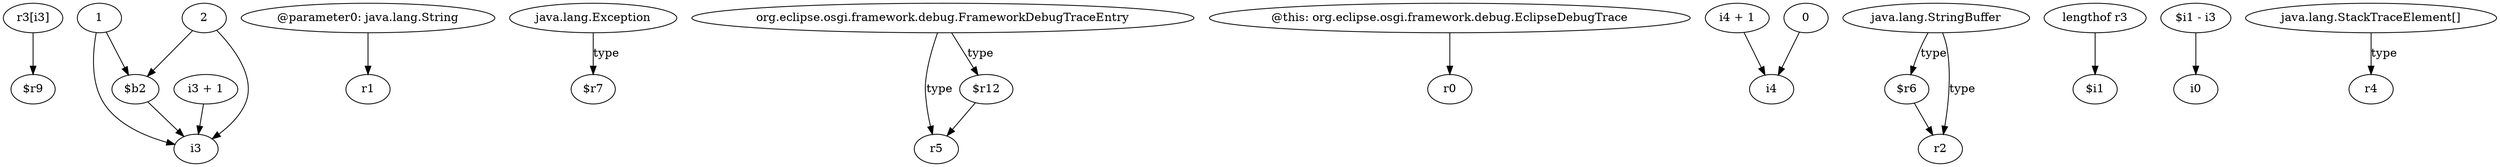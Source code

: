 digraph g {
0[label="r3[i3]"]
1[label="$r9"]
0->1[label=""]
2[label="1"]
3[label="i3"]
2->3[label=""]
4[label="i3 + 1"]
4->3[label=""]
5[label="@parameter0: java.lang.String"]
6[label="r1"]
5->6[label=""]
7[label="2"]
7->3[label=""]
8[label="java.lang.Exception"]
9[label="$r7"]
8->9[label="type"]
10[label="org.eclipse.osgi.framework.debug.FrameworkDebugTraceEntry"]
11[label="r5"]
10->11[label="type"]
12[label="@this: org.eclipse.osgi.framework.debug.EclipseDebugTrace"]
13[label="r0"]
12->13[label=""]
14[label="i4 + 1"]
15[label="i4"]
14->15[label=""]
16[label="$r6"]
17[label="r2"]
16->17[label=""]
18[label="$b2"]
18->3[label=""]
19[label="java.lang.StringBuffer"]
19->17[label="type"]
20[label="lengthof r3"]
21[label="$i1"]
20->21[label=""]
19->16[label="type"]
2->18[label=""]
22[label="0"]
22->15[label=""]
7->18[label=""]
23[label="$i1 - i3"]
24[label="i0"]
23->24[label=""]
25[label="java.lang.StackTraceElement[]"]
26[label="r4"]
25->26[label="type"]
27[label="$r12"]
10->27[label="type"]
27->11[label=""]
}